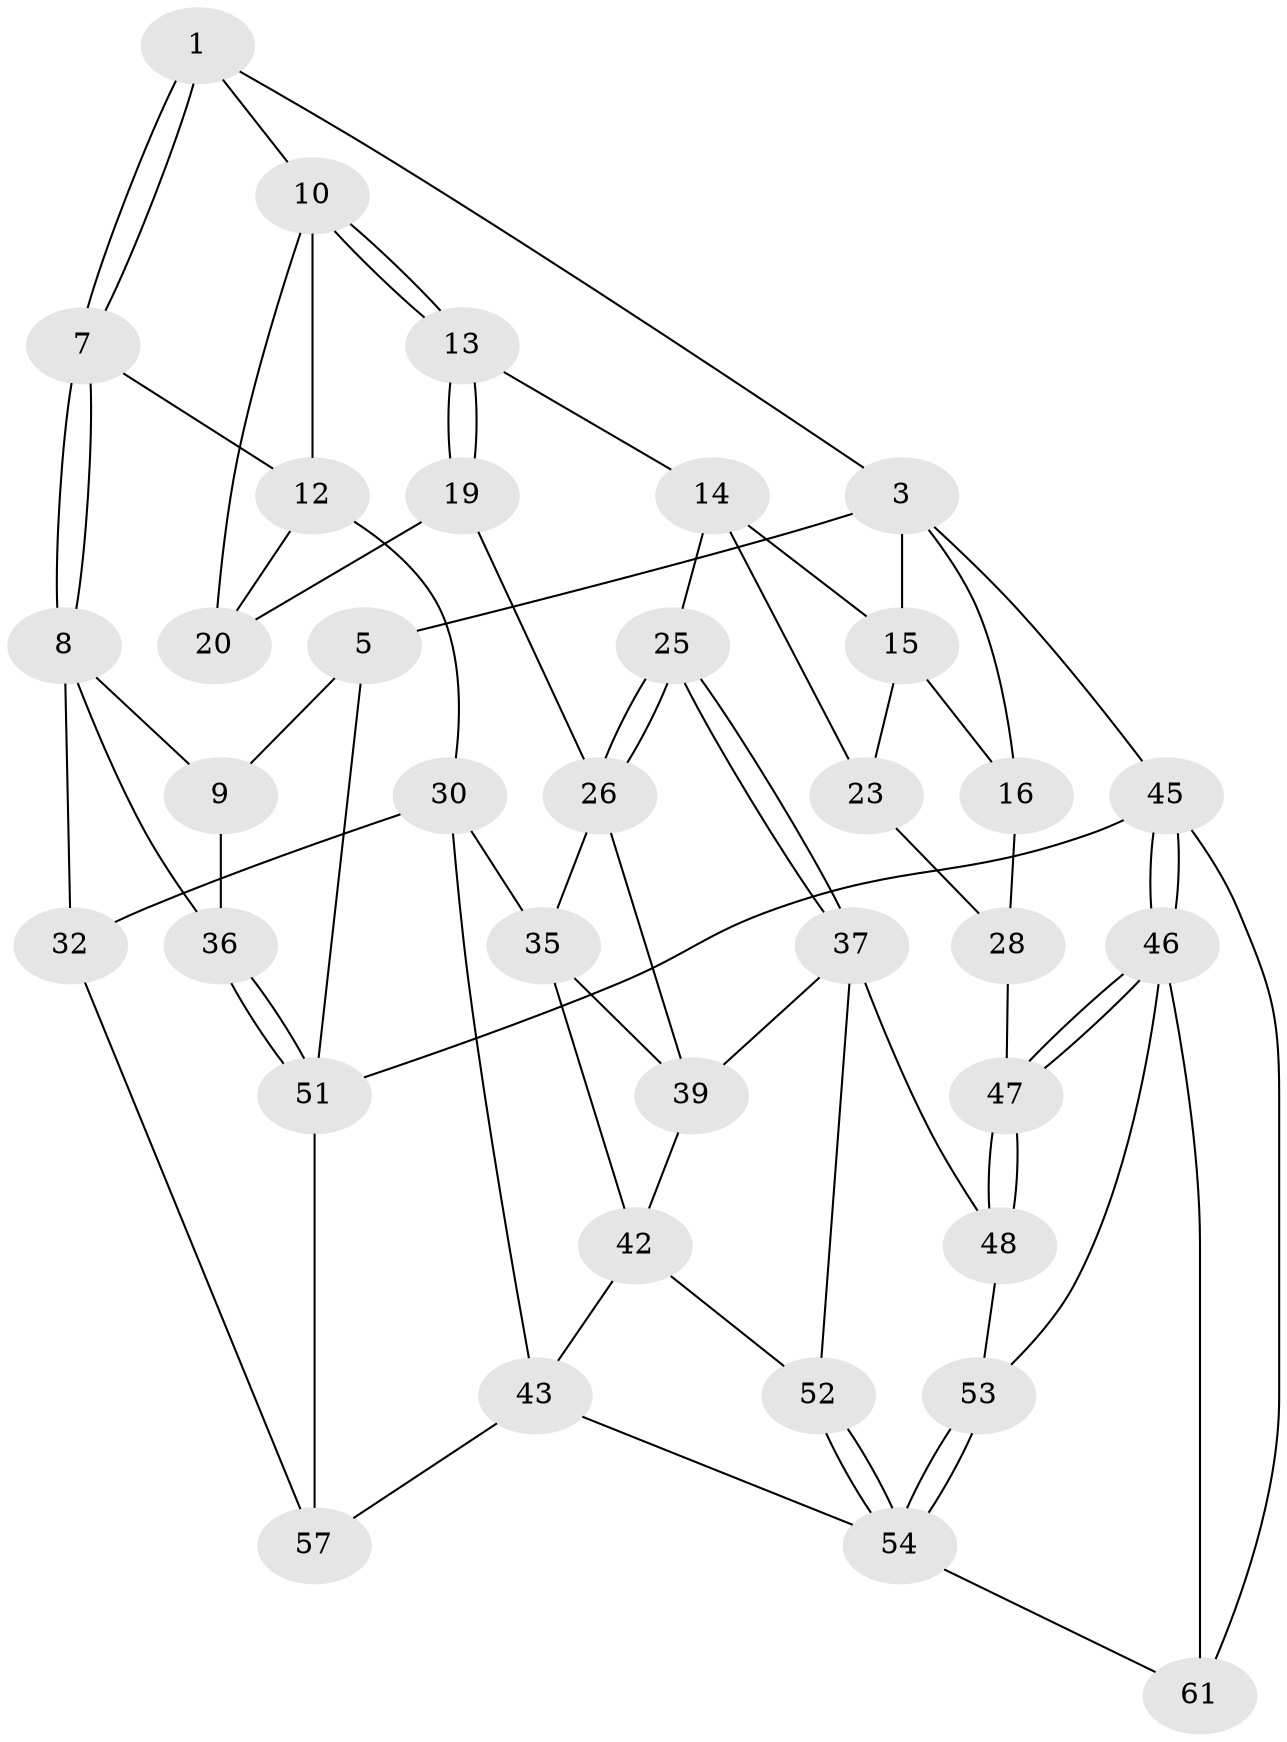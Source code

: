 // Generated by graph-tools (version 1.1) at 2025/52/02/27/25 19:52:40]
// undirected, 36 vertices, 75 edges
graph export_dot {
graph [start="1"]
  node [color=gray90,style=filled];
  1 [pos="+0.2777702442386918+0",super="+2"];
  3 [pos="+0.7717414629505193+0",super="+4"];
  5 [pos="+0+0",super="+6"];
  7 [pos="+0.32429167565629236+0.18865153101514381"];
  8 [pos="+0.16417598142805895+0.240991460741501",super="+33"];
  9 [pos="+0.1347829593137118+0.20482835030725932",super="+29"];
  10 [pos="+0.47169089593552443+0.09124290236827935",super="+11"];
  12 [pos="+0.34714438536080633+0.20249198524883888",super="+22"];
  13 [pos="+0.5943090000083481+0.12211219979169241"];
  14 [pos="+0.6326027800029848+0.08663937596211503",super="+24"];
  15 [pos="+0.7712998963827277+0",super="+18"];
  16 [pos="+1+0.16242352833405557",super="+17"];
  19 [pos="+0.5819665764205583+0.14873198162565968",super="+27"];
  20 [pos="+0.5056221414856722+0.15676249219432473",super="+21"];
  23 [pos="+0.7915205886624567+0.32948040650390065"];
  25 [pos="+0.7478160318690665+0.3716385205024175"];
  26 [pos="+0.6139937710443307+0.3083811328833263",super="+34"];
  28 [pos="+0.9110600981940257+0.35526511130304217",super="+44"];
  30 [pos="+0.39295242803476726+0.29462166872729606",super="+31"];
  32 [pos="+0.2201715735107977+0.4998313255208319"];
  35 [pos="+0.45294211661453554+0.3535354787261015",super="+41"];
  36 [pos="+0+0.42617763892848004"];
  37 [pos="+0.7413431860568008+0.4118253888608855",super="+38"];
  39 [pos="+0.5682983241542193+0.4528996901176478",super="+40"];
  42 [pos="+0.43382642548150047+0.5047910507907423",super="+50"];
  43 [pos="+0.3721669228006541+0.5159274021078006",super="+56"];
  45 [pos="+1+1",super="+63"];
  46 [pos="+1+0.7700683846847219",super="+60"];
  47 [pos="+1+0.5856918691591654"];
  48 [pos="+1+0.599413704286871",super="+49"];
  51 [pos="+0+0.7571664640697717",super="+62"];
  52 [pos="+0.532566438449151+0.6049425300237793"];
  53 [pos="+0.6960180499084831+0.6895285739648647",super="+59"];
  54 [pos="+0.595127146233687+0.7937788190993076",super="+55"];
  57 [pos="+0.23833713199673381+0.8236429157639646",super="+58"];
  61 [pos="+0.6943786210144197+1"];
  1 -- 7;
  1 -- 7;
  1 -- 10;
  1 -- 3;
  3 -- 15;
  3 -- 16;
  3 -- 5;
  3 -- 45;
  5 -- 51;
  5 -- 9 [weight=2];
  7 -- 8;
  7 -- 8;
  7 -- 12;
  8 -- 9;
  8 -- 32;
  8 -- 36;
  9 -- 36;
  10 -- 13;
  10 -- 13;
  10 -- 12;
  10 -- 20;
  12 -- 30;
  12 -- 20;
  13 -- 14;
  13 -- 19;
  13 -- 19;
  14 -- 15;
  14 -- 25;
  14 -- 23;
  15 -- 16;
  15 -- 23;
  16 -- 28 [weight=2];
  19 -- 20 [weight=2];
  19 -- 26;
  23 -- 28;
  25 -- 26;
  25 -- 26;
  25 -- 37;
  25 -- 37;
  26 -- 35;
  26 -- 39;
  28 -- 47;
  30 -- 35;
  30 -- 32;
  30 -- 43;
  32 -- 57;
  35 -- 42;
  35 -- 39;
  36 -- 51;
  36 -- 51;
  37 -- 52;
  37 -- 39;
  37 -- 48;
  39 -- 42;
  42 -- 43;
  42 -- 52;
  43 -- 57;
  43 -- 54;
  45 -- 46;
  45 -- 46;
  45 -- 61;
  45 -- 51 [weight=2];
  46 -- 47;
  46 -- 47;
  46 -- 61;
  46 -- 53;
  47 -- 48;
  47 -- 48;
  48 -- 53;
  51 -- 57 [weight=2];
  52 -- 54;
  52 -- 54;
  53 -- 54;
  53 -- 54;
  54 -- 61;
}
